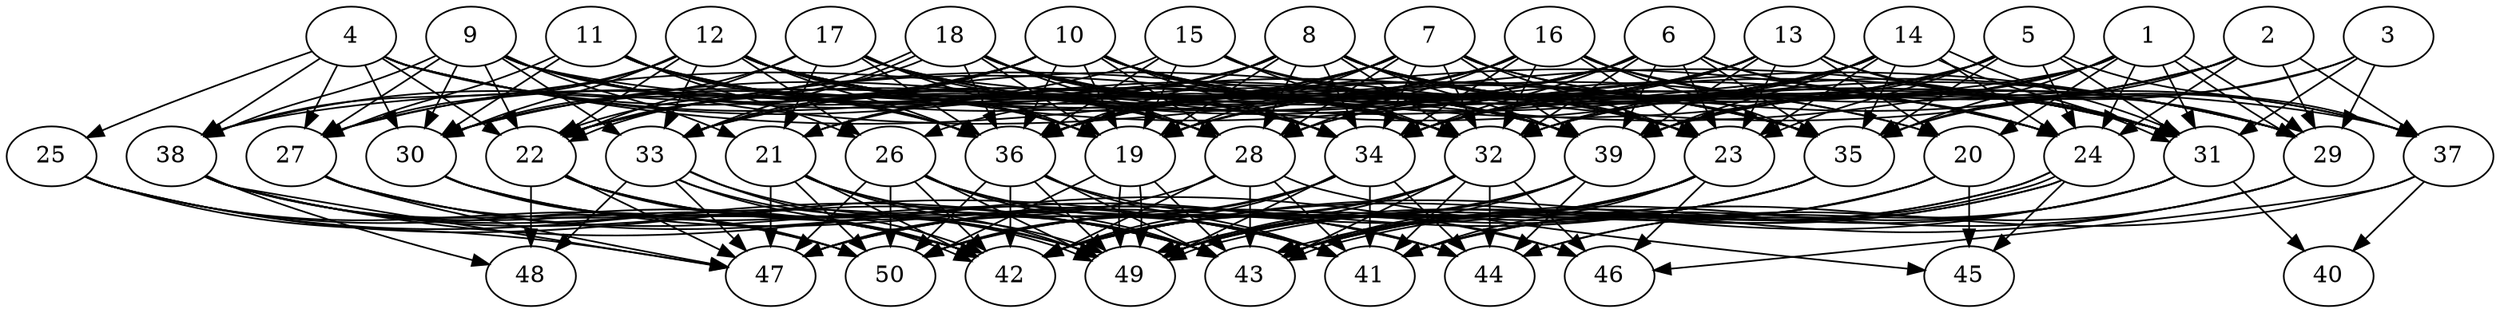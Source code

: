 // DAG automatically generated by daggen at Fri Aug  4 16:35:14 2017
// ./daggen --dot -n 50 --fat 0.8 --regular 0.8 --density 0.8 --jump 1 
digraph G {
  1 [size="368293", alpha="0.13"]
  1 -> 20 [size ="411"]
  1 -> 22 [size ="411"]
  1 -> 24 [size ="411"]
  1 -> 29 [size ="411"]
  1 -> 29 [size ="411"]
  1 -> 31 [size ="411"]
  1 -> 32 [size ="411"]
  1 -> 35 [size ="411"]
  1 -> 38 [size ="411"]
  1 -> 39 [size ="411"]
  2 [size="1073742", alpha="0.14"]
  2 -> 24 [size ="839"]
  2 -> 29 [size ="839"]
  2 -> 32 [size ="839"]
  2 -> 33 [size ="839"]
  2 -> 35 [size ="839"]
  2 -> 36 [size ="839"]
  2 -> 37 [size ="839"]
  3 [size="122071", alpha="0.14"]
  3 -> 29 [size ="210"]
  3 -> 31 [size ="210"]
  3 -> 35 [size ="210"]
  3 -> 39 [size ="210"]
  4 [size="14045", alpha="0.08"]
  4 -> 22 [size ="839"]
  4 -> 23 [size ="839"]
  4 -> 24 [size ="839"]
  4 -> 25 [size ="839"]
  4 -> 27 [size ="839"]
  4 -> 30 [size ="839"]
  4 -> 34 [size ="839"]
  4 -> 36 [size ="839"]
  4 -> 38 [size ="839"]
  4 -> 39 [size ="839"]
  5 [size="3127", alpha="0.16"]
  5 -> 22 [size ="302"]
  5 -> 23 [size ="302"]
  5 -> 24 [size ="302"]
  5 -> 31 [size ="302"]
  5 -> 34 [size ="302"]
  5 -> 35 [size ="302"]
  5 -> 37 [size ="302"]
  5 -> 39 [size ="302"]
  6 [size="777833", alpha="0.04"]
  6 -> 19 [size ="679"]
  6 -> 23 [size ="679"]
  6 -> 30 [size ="679"]
  6 -> 31 [size ="679"]
  6 -> 32 [size ="679"]
  6 -> 33 [size ="679"]
  6 -> 34 [size ="679"]
  6 -> 35 [size ="679"]
  6 -> 37 [size ="679"]
  6 -> 39 [size ="679"]
  7 [size="28991", alpha="0.06"]
  7 -> 19 [size ="75"]
  7 -> 21 [size ="75"]
  7 -> 23 [size ="75"]
  7 -> 28 [size ="75"]
  7 -> 29 [size ="75"]
  7 -> 31 [size ="75"]
  7 -> 32 [size ="75"]
  7 -> 33 [size ="75"]
  7 -> 34 [size ="75"]
  7 -> 36 [size ="75"]
  7 -> 39 [size ="75"]
  8 [size="231928", alpha="0.18"]
  8 -> 19 [size ="302"]
  8 -> 21 [size ="302"]
  8 -> 23 [size ="302"]
  8 -> 24 [size ="302"]
  8 -> 28 [size ="302"]
  8 -> 30 [size ="302"]
  8 -> 31 [size ="302"]
  8 -> 32 [size ="302"]
  8 -> 33 [size ="302"]
  8 -> 34 [size ="302"]
  8 -> 35 [size ="302"]
  8 -> 36 [size ="302"]
  8 -> 39 [size ="302"]
  9 [size="11512", alpha="0.03"]
  9 -> 21 [size ="210"]
  9 -> 22 [size ="210"]
  9 -> 27 [size ="210"]
  9 -> 30 [size ="210"]
  9 -> 31 [size ="210"]
  9 -> 32 [size ="210"]
  9 -> 33 [size ="210"]
  9 -> 36 [size ="210"]
  9 -> 37 [size ="210"]
  9 -> 38 [size ="210"]
  9 -> 39 [size ="210"]
  10 [size="1073742", alpha="0.16"]
  10 -> 19 [size ="839"]
  10 -> 20 [size ="839"]
  10 -> 22 [size ="839"]
  10 -> 28 [size ="839"]
  10 -> 29 [size ="839"]
  10 -> 30 [size ="839"]
  10 -> 32 [size ="839"]
  10 -> 33 [size ="839"]
  10 -> 34 [size ="839"]
  10 -> 35 [size ="839"]
  10 -> 36 [size ="839"]
  10 -> 38 [size ="839"]
  10 -> 39 [size ="839"]
  11 [size="1073742", alpha="0.13"]
  11 -> 19 [size ="839"]
  11 -> 26 [size ="839"]
  11 -> 27 [size ="839"]
  11 -> 28 [size ="839"]
  11 -> 30 [size ="839"]
  11 -> 35 [size ="839"]
  11 -> 36 [size ="839"]
  11 -> 39 [size ="839"]
  12 [size="540699", alpha="0.12"]
  12 -> 19 [size ="411"]
  12 -> 20 [size ="411"]
  12 -> 22 [size ="411"]
  12 -> 26 [size ="411"]
  12 -> 27 [size ="411"]
  12 -> 28 [size ="411"]
  12 -> 29 [size ="411"]
  12 -> 30 [size ="411"]
  12 -> 32 [size ="411"]
  12 -> 33 [size ="411"]
  12 -> 34 [size ="411"]
  12 -> 35 [size ="411"]
  12 -> 36 [size ="411"]
  12 -> 38 [size ="411"]
  13 [size="368293", alpha="0.09"]
  13 -> 19 [size ="411"]
  13 -> 20 [size ="411"]
  13 -> 21 [size ="411"]
  13 -> 23 [size ="411"]
  13 -> 28 [size ="411"]
  13 -> 29 [size ="411"]
  13 -> 31 [size ="411"]
  13 -> 34 [size ="411"]
  13 -> 36 [size ="411"]
  13 -> 39 [size ="411"]
  14 [size="31112", alpha="0.09"]
  14 -> 19 [size ="34"]
  14 -> 23 [size ="34"]
  14 -> 24 [size ="34"]
  14 -> 27 [size ="34"]
  14 -> 28 [size ="34"]
  14 -> 31 [size ="34"]
  14 -> 31 [size ="34"]
  14 -> 32 [size ="34"]
  14 -> 34 [size ="34"]
  14 -> 35 [size ="34"]
  14 -> 36 [size ="34"]
  14 -> 39 [size ="34"]
  15 [size="68719", alpha="0.14"]
  15 -> 19 [size ="134"]
  15 -> 23 [size ="134"]
  15 -> 27 [size ="134"]
  15 -> 31 [size ="134"]
  15 -> 32 [size ="134"]
  15 -> 36 [size ="134"]
  16 [size="368293", alpha="0.15"]
  16 -> 22 [size ="411"]
  16 -> 23 [size ="411"]
  16 -> 24 [size ="411"]
  16 -> 26 [size ="411"]
  16 -> 28 [size ="411"]
  16 -> 32 [size ="411"]
  16 -> 34 [size ="411"]
  16 -> 35 [size ="411"]
  16 -> 36 [size ="411"]
  16 -> 37 [size ="411"]
  17 [size="68719", alpha="0.13"]
  17 -> 19 [size ="134"]
  17 -> 21 [size ="134"]
  17 -> 22 [size ="134"]
  17 -> 24 [size ="134"]
  17 -> 28 [size ="134"]
  17 -> 30 [size ="134"]
  17 -> 31 [size ="134"]
  17 -> 32 [size ="134"]
  17 -> 36 [size ="134"]
  18 [size="231928", alpha="0.10"]
  18 -> 19 [size ="302"]
  18 -> 22 [size ="302"]
  18 -> 22 [size ="302"]
  18 -> 28 [size ="302"]
  18 -> 29 [size ="302"]
  18 -> 32 [size ="302"]
  18 -> 33 [size ="302"]
  18 -> 34 [size ="302"]
  18 -> 36 [size ="302"]
  18 -> 39 [size ="302"]
  19 [size="25978", alpha="0.16"]
  19 -> 43 [size ="839"]
  19 -> 49 [size ="839"]
  19 -> 49 [size ="839"]
  19 -> 50 [size ="839"]
  20 [size="782758", alpha="0.05"]
  20 -> 41 [size ="679"]
  20 -> 43 [size ="679"]
  20 -> 45 [size ="679"]
  20 -> 49 [size ="679"]
  21 [size="481184", alpha="0.10"]
  21 -> 41 [size ="839"]
  21 -> 42 [size ="839"]
  21 -> 43 [size ="839"]
  21 -> 47 [size ="839"]
  21 -> 49 [size ="839"]
  21 -> 50 [size ="839"]
  22 [size="18824", alpha="0.19"]
  22 -> 41 [size ="839"]
  22 -> 42 [size ="839"]
  22 -> 43 [size ="839"]
  22 -> 47 [size ="839"]
  22 -> 48 [size ="839"]
  22 -> 49 [size ="839"]
  23 [size="1297", alpha="0.07"]
  23 -> 41 [size ="75"]
  23 -> 42 [size ="75"]
  23 -> 43 [size ="75"]
  23 -> 46 [size ="75"]
  23 -> 47 [size ="75"]
  23 -> 49 [size ="75"]
  24 [size="10374", alpha="0.11"]
  24 -> 41 [size ="210"]
  24 -> 43 [size ="210"]
  24 -> 43 [size ="210"]
  24 -> 45 [size ="210"]
  24 -> 49 [size ="210"]
  24 -> 49 [size ="210"]
  25 [size="520984", alpha="0.10"]
  25 -> 41 [size ="411"]
  25 -> 42 [size ="411"]
  25 -> 43 [size ="411"]
  25 -> 47 [size ="411"]
  25 -> 50 [size ="411"]
  26 [size="68719", alpha="0.15"]
  26 -> 41 [size ="134"]
  26 -> 42 [size ="134"]
  26 -> 43 [size ="134"]
  26 -> 44 [size ="134"]
  26 -> 47 [size ="134"]
  26 -> 49 [size ="134"]
  26 -> 50 [size ="134"]
  27 [size="107677", alpha="0.09"]
  27 -> 41 [size ="210"]
  27 -> 42 [size ="210"]
  27 -> 44 [size ="210"]
  27 -> 47 [size ="210"]
  28 [size="134218", alpha="0.10"]
  28 -> 41 [size ="210"]
  28 -> 42 [size ="210"]
  28 -> 43 [size ="210"]
  28 -> 45 [size ="210"]
  28 -> 47 [size ="210"]
  29 [size="856496", alpha="0.01"]
  29 -> 42 [size ="839"]
  29 -> 43 [size ="839"]
  29 -> 44 [size ="839"]
  30 [size="5242", alpha="0.13"]
  30 -> 42 [size ="302"]
  30 -> 43 [size ="302"]
  30 -> 44 [size ="302"]
  30 -> 50 [size ="302"]
  31 [size="782758", alpha="0.12"]
  31 -> 40 [size ="679"]
  31 -> 41 [size ="679"]
  31 -> 42 [size ="679"]
  31 -> 43 [size ="679"]
  31 -> 44 [size ="679"]
  32 [size="782758", alpha="0.11"]
  32 -> 41 [size ="679"]
  32 -> 42 [size ="679"]
  32 -> 43 [size ="679"]
  32 -> 44 [size ="679"]
  32 -> 46 [size ="679"]
  32 -> 49 [size ="679"]
  32 -> 50 [size ="679"]
  33 [size="549756", alpha="0.17"]
  33 -> 42 [size ="537"]
  33 -> 42 [size ="537"]
  33 -> 47 [size ="537"]
  33 -> 48 [size ="537"]
  33 -> 49 [size ="537"]
  33 -> 49 [size ="537"]
  34 [size="14812", alpha="0.06"]
  34 -> 41 [size ="839"]
  34 -> 42 [size ="839"]
  34 -> 44 [size ="839"]
  34 -> 47 [size ="839"]
  34 -> 49 [size ="839"]
  34 -> 50 [size ="839"]
  35 [size="68719", alpha="0.20"]
  35 -> 42 [size ="134"]
  35 -> 47 [size ="134"]
  35 -> 49 [size ="134"]
  35 -> 50 [size ="134"]
  36 [size="7037", alpha="0.11"]
  36 -> 41 [size ="302"]
  36 -> 42 [size ="302"]
  36 -> 43 [size ="302"]
  36 -> 46 [size ="302"]
  36 -> 49 [size ="302"]
  36 -> 50 [size ="302"]
  37 [size="134218", alpha="0.18"]
  37 -> 40 [size ="210"]
  37 -> 41 [size ="210"]
  37 -> 46 [size ="210"]
  38 [size="2104", alpha="0.19"]
  38 -> 42 [size ="34"]
  38 -> 43 [size ="34"]
  38 -> 46 [size ="34"]
  38 -> 47 [size ="34"]
  38 -> 48 [size ="34"]
  38 -> 49 [size ="34"]
  38 -> 50 [size ="34"]
  39 [size="6082", alpha="0.17"]
  39 -> 43 [size ="411"]
  39 -> 44 [size ="411"]
  39 -> 49 [size ="411"]
  39 -> 50 [size ="411"]
  40 [size="808420", alpha="0.09"]
  41 [size="4391", alpha="0.03"]
  42 [size="1073742", alpha="0.18"]
  43 [size="46420", alpha="0.01"]
  44 [size="26585", alpha="0.04"]
  45 [size="271335", alpha="0.18"]
  46 [size="68719", alpha="0.06"]
  47 [size="1073742", alpha="0.07"]
  48 [size="810530", alpha="0.01"]
  49 [size="68719", alpha="0.18"]
  50 [size="8620", alpha="0.18"]
}
